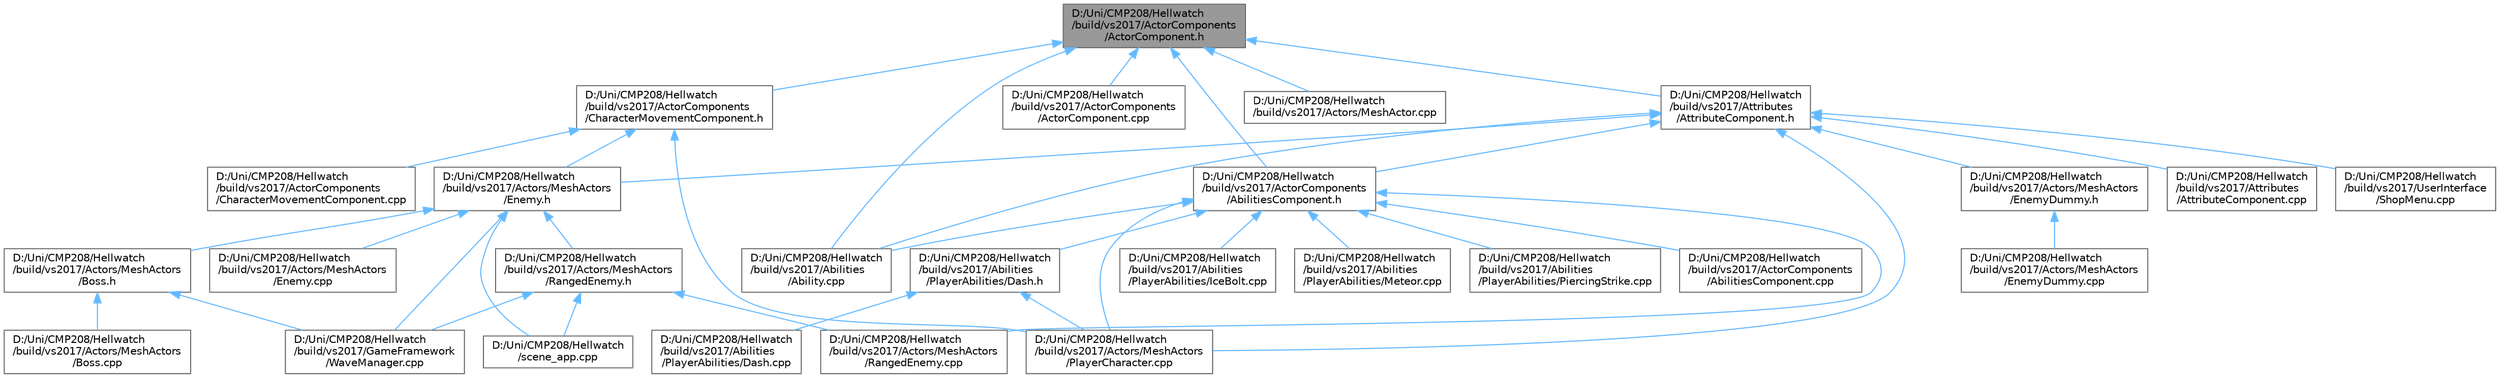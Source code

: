 digraph "D:/Uni/CMP208/Hellwatch/build/vs2017/ActorComponents/ActorComponent.h"
{
 // LATEX_PDF_SIZE
  bgcolor="transparent";
  edge [fontname=Helvetica,fontsize=10,labelfontname=Helvetica,labelfontsize=10];
  node [fontname=Helvetica,fontsize=10,shape=box,height=0.2,width=0.4];
  Node1 [label="D:/Uni/CMP208/Hellwatch\l/build/vs2017/ActorComponents\l/ActorComponent.h",height=0.2,width=0.4,color="gray40", fillcolor="grey60", style="filled", fontcolor="black",tooltip=" "];
  Node1 -> Node2 [dir="back",color="steelblue1",style="solid"];
  Node2 [label="D:/Uni/CMP208/Hellwatch\l/build/vs2017/Abilities\l/Ability.cpp",height=0.2,width=0.4,color="grey40", fillcolor="white", style="filled",URL="$_ability_8cpp.html",tooltip=" "];
  Node1 -> Node3 [dir="back",color="steelblue1",style="solid"];
  Node3 [label="D:/Uni/CMP208/Hellwatch\l/build/vs2017/ActorComponents\l/AbilitiesComponent.h",height=0.2,width=0.4,color="grey40", fillcolor="white", style="filled",URL="$_abilities_component_8h.html",tooltip=" "];
  Node3 -> Node2 [dir="back",color="steelblue1",style="solid"];
  Node3 -> Node4 [dir="back",color="steelblue1",style="solid"];
  Node4 [label="D:/Uni/CMP208/Hellwatch\l/build/vs2017/Abilities\l/PlayerAbilities/Dash.h",height=0.2,width=0.4,color="grey40", fillcolor="white", style="filled",URL="$_dash_8h.html",tooltip=" "];
  Node4 -> Node5 [dir="back",color="steelblue1",style="solid"];
  Node5 [label="D:/Uni/CMP208/Hellwatch\l/build/vs2017/Abilities\l/PlayerAbilities/Dash.cpp",height=0.2,width=0.4,color="grey40", fillcolor="white", style="filled",URL="$_dash_8cpp.html",tooltip=" "];
  Node4 -> Node6 [dir="back",color="steelblue1",style="solid"];
  Node6 [label="D:/Uni/CMP208/Hellwatch\l/build/vs2017/Actors/MeshActors\l/PlayerCharacter.cpp",height=0.2,width=0.4,color="grey40", fillcolor="white", style="filled",URL="$_player_character_8cpp.html",tooltip=" "];
  Node3 -> Node7 [dir="back",color="steelblue1",style="solid"];
  Node7 [label="D:/Uni/CMP208/Hellwatch\l/build/vs2017/Abilities\l/PlayerAbilities/IceBolt.cpp",height=0.2,width=0.4,color="grey40", fillcolor="white", style="filled",URL="$_ice_bolt_8cpp.html",tooltip=" "];
  Node3 -> Node8 [dir="back",color="steelblue1",style="solid"];
  Node8 [label="D:/Uni/CMP208/Hellwatch\l/build/vs2017/Abilities\l/PlayerAbilities/Meteor.cpp",height=0.2,width=0.4,color="grey40", fillcolor="white", style="filled",URL="$_meteor_8cpp.html",tooltip=" "];
  Node3 -> Node9 [dir="back",color="steelblue1",style="solid"];
  Node9 [label="D:/Uni/CMP208/Hellwatch\l/build/vs2017/Abilities\l/PlayerAbilities/PiercingStrike.cpp",height=0.2,width=0.4,color="grey40", fillcolor="white", style="filled",URL="$_piercing_strike_8cpp.html",tooltip=" "];
  Node3 -> Node10 [dir="back",color="steelblue1",style="solid"];
  Node10 [label="D:/Uni/CMP208/Hellwatch\l/build/vs2017/ActorComponents\l/AbilitiesComponent.cpp",height=0.2,width=0.4,color="grey40", fillcolor="white", style="filled",URL="$_abilities_component_8cpp.html",tooltip=" "];
  Node3 -> Node6 [dir="back",color="steelblue1",style="solid"];
  Node3 -> Node11 [dir="back",color="steelblue1",style="solid"];
  Node11 [label="D:/Uni/CMP208/Hellwatch\l/build/vs2017/Actors/MeshActors\l/RangedEnemy.cpp",height=0.2,width=0.4,color="grey40", fillcolor="white", style="filled",URL="$_ranged_enemy_8cpp.html",tooltip=" "];
  Node1 -> Node12 [dir="back",color="steelblue1",style="solid"];
  Node12 [label="D:/Uni/CMP208/Hellwatch\l/build/vs2017/ActorComponents\l/ActorComponent.cpp",height=0.2,width=0.4,color="grey40", fillcolor="white", style="filled",URL="$_actor_component_8cpp.html",tooltip=" "];
  Node1 -> Node13 [dir="back",color="steelblue1",style="solid"];
  Node13 [label="D:/Uni/CMP208/Hellwatch\l/build/vs2017/ActorComponents\l/CharacterMovementComponent.h",height=0.2,width=0.4,color="grey40", fillcolor="white", style="filled",URL="$_character_movement_component_8h.html",tooltip=" "];
  Node13 -> Node14 [dir="back",color="steelblue1",style="solid"];
  Node14 [label="D:/Uni/CMP208/Hellwatch\l/build/vs2017/ActorComponents\l/CharacterMovementComponent.cpp",height=0.2,width=0.4,color="grey40", fillcolor="white", style="filled",URL="$_character_movement_component_8cpp.html",tooltip=" "];
  Node13 -> Node15 [dir="back",color="steelblue1",style="solid"];
  Node15 [label="D:/Uni/CMP208/Hellwatch\l/build/vs2017/Actors/MeshActors\l/Enemy.h",height=0.2,width=0.4,color="grey40", fillcolor="white", style="filled",URL="$_enemy_8h.html",tooltip=" "];
  Node15 -> Node16 [dir="back",color="steelblue1",style="solid"];
  Node16 [label="D:/Uni/CMP208/Hellwatch\l/build/vs2017/Actors/MeshActors\l/Boss.h",height=0.2,width=0.4,color="grey40", fillcolor="white", style="filled",URL="$_boss_8h.html",tooltip=" "];
  Node16 -> Node17 [dir="back",color="steelblue1",style="solid"];
  Node17 [label="D:/Uni/CMP208/Hellwatch\l/build/vs2017/Actors/MeshActors\l/Boss.cpp",height=0.2,width=0.4,color="grey40", fillcolor="white", style="filled",URL="$_boss_8cpp.html",tooltip=" "];
  Node16 -> Node18 [dir="back",color="steelblue1",style="solid"];
  Node18 [label="D:/Uni/CMP208/Hellwatch\l/build/vs2017/GameFramework\l/WaveManager.cpp",height=0.2,width=0.4,color="grey40", fillcolor="white", style="filled",URL="$_wave_manager_8cpp.html",tooltip=" "];
  Node15 -> Node19 [dir="back",color="steelblue1",style="solid"];
  Node19 [label="D:/Uni/CMP208/Hellwatch\l/build/vs2017/Actors/MeshActors\l/Enemy.cpp",height=0.2,width=0.4,color="grey40", fillcolor="white", style="filled",URL="$_enemy_8cpp.html",tooltip=" "];
  Node15 -> Node20 [dir="back",color="steelblue1",style="solid"];
  Node20 [label="D:/Uni/CMP208/Hellwatch\l/build/vs2017/Actors/MeshActors\l/RangedEnemy.h",height=0.2,width=0.4,color="grey40", fillcolor="white", style="filled",URL="$_ranged_enemy_8h.html",tooltip=" "];
  Node20 -> Node11 [dir="back",color="steelblue1",style="solid"];
  Node20 -> Node18 [dir="back",color="steelblue1",style="solid"];
  Node20 -> Node21 [dir="back",color="steelblue1",style="solid"];
  Node21 [label="D:/Uni/CMP208/Hellwatch\l/scene_app.cpp",height=0.2,width=0.4,color="grey40", fillcolor="white", style="filled",URL="$scene__app_8cpp.html",tooltip=" "];
  Node15 -> Node18 [dir="back",color="steelblue1",style="solid"];
  Node15 -> Node21 [dir="back",color="steelblue1",style="solid"];
  Node13 -> Node6 [dir="back",color="steelblue1",style="solid"];
  Node1 -> Node22 [dir="back",color="steelblue1",style="solid"];
  Node22 [label="D:/Uni/CMP208/Hellwatch\l/build/vs2017/Actors/MeshActor.cpp",height=0.2,width=0.4,color="grey40", fillcolor="white", style="filled",URL="$_mesh_actor_8cpp.html",tooltip=" "];
  Node1 -> Node23 [dir="back",color="steelblue1",style="solid"];
  Node23 [label="D:/Uni/CMP208/Hellwatch\l/build/vs2017/Attributes\l/AttributeComponent.h",height=0.2,width=0.4,color="grey40", fillcolor="white", style="filled",URL="$_attribute_component_8h.html",tooltip=" "];
  Node23 -> Node2 [dir="back",color="steelblue1",style="solid"];
  Node23 -> Node3 [dir="back",color="steelblue1",style="solid"];
  Node23 -> Node15 [dir="back",color="steelblue1",style="solid"];
  Node23 -> Node24 [dir="back",color="steelblue1",style="solid"];
  Node24 [label="D:/Uni/CMP208/Hellwatch\l/build/vs2017/Actors/MeshActors\l/EnemyDummy.h",height=0.2,width=0.4,color="grey40", fillcolor="white", style="filled",URL="$_enemy_dummy_8h.html",tooltip=" "];
  Node24 -> Node25 [dir="back",color="steelblue1",style="solid"];
  Node25 [label="D:/Uni/CMP208/Hellwatch\l/build/vs2017/Actors/MeshActors\l/EnemyDummy.cpp",height=0.2,width=0.4,color="grey40", fillcolor="white", style="filled",URL="$_enemy_dummy_8cpp.html",tooltip=" "];
  Node23 -> Node6 [dir="back",color="steelblue1",style="solid"];
  Node23 -> Node26 [dir="back",color="steelblue1",style="solid"];
  Node26 [label="D:/Uni/CMP208/Hellwatch\l/build/vs2017/Attributes\l/AttributeComponent.cpp",height=0.2,width=0.4,color="grey40", fillcolor="white", style="filled",URL="$_attribute_component_8cpp.html",tooltip=" "];
  Node23 -> Node27 [dir="back",color="steelblue1",style="solid"];
  Node27 [label="D:/Uni/CMP208/Hellwatch\l/build/vs2017/UserInterface\l/ShopMenu.cpp",height=0.2,width=0.4,color="grey40", fillcolor="white", style="filled",URL="$_shop_menu_8cpp.html",tooltip=" "];
}
